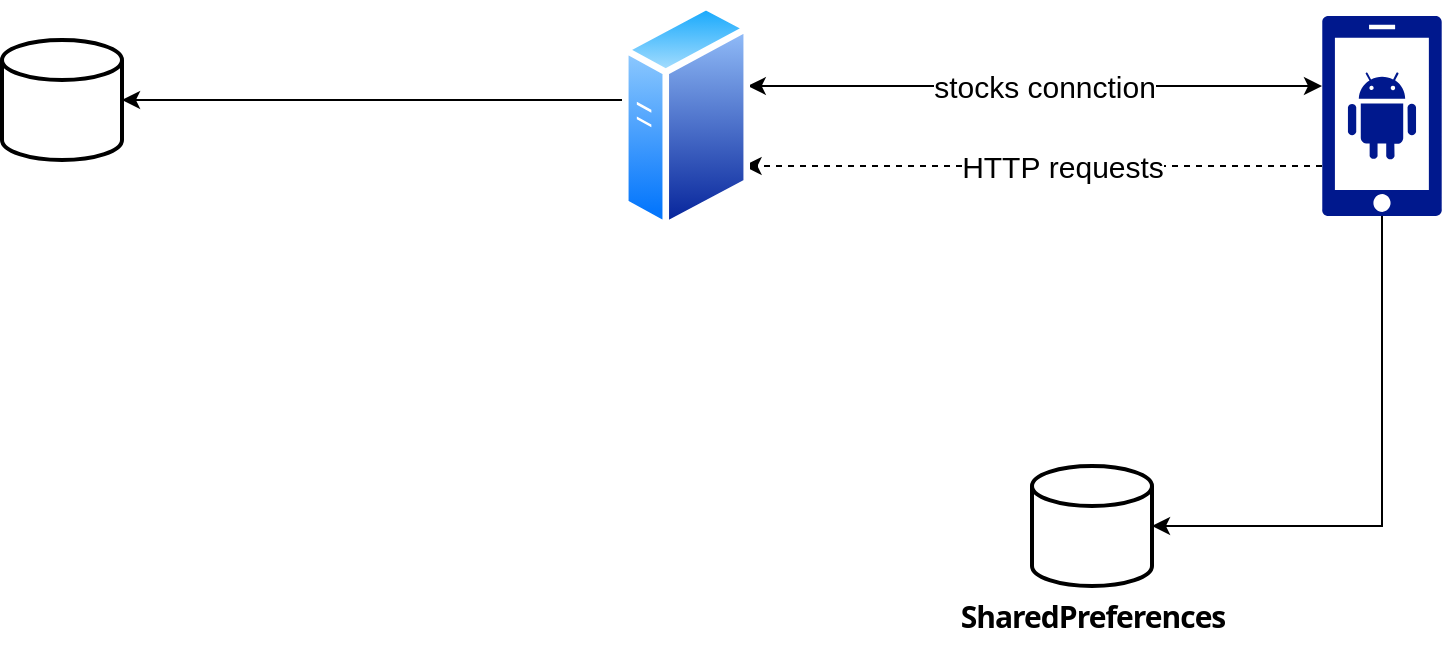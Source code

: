 <mxfile version="20.4.0" type="github">
  <diagram id="CaNH6JlhKty08d_ahgAv" name="‫עמוד-1‬">
    <mxGraphModel dx="1038" dy="547" grid="1" gridSize="10" guides="1" tooltips="1" connect="1" arrows="1" fold="1" page="1" pageScale="1" pageWidth="827" pageHeight="1169" math="0" shadow="0">
      <root>
        <mxCell id="0" />
        <mxCell id="1" parent="0" />
        <mxCell id="U36Yhe53MJ0Q-xMoMPm6-5" style="edgeStyle=orthogonalEdgeStyle;rounded=1;orthogonalLoop=1;jettySize=auto;html=1;startArrow=classic;startFill=1;" edge="1" parent="1" source="U36Yhe53MJ0Q-xMoMPm6-1" target="U36Yhe53MJ0Q-xMoMPm6-4">
          <mxGeometry relative="1" as="geometry">
            <mxPoint x="410" y="120" as="targetPoint" />
            <Array as="points">
              <mxPoint x="460" y="120" />
              <mxPoint x="460" y="120" />
            </Array>
          </mxGeometry>
        </mxCell>
        <mxCell id="U36Yhe53MJ0Q-xMoMPm6-14" value="stocks connction" style="edgeLabel;html=1;align=center;verticalAlign=middle;resizable=0;points=[];fontSize=15;" vertex="1" connectable="0" parent="U36Yhe53MJ0Q-xMoMPm6-5">
          <mxGeometry x="0.215" relative="1" as="geometry">
            <mxPoint x="35" as="offset" />
          </mxGeometry>
        </mxCell>
        <mxCell id="U36Yhe53MJ0Q-xMoMPm6-6" style="edgeStyle=orthogonalEdgeStyle;rounded=0;orthogonalLoop=1;jettySize=auto;html=1;dashed=1;" edge="1" parent="1" source="U36Yhe53MJ0Q-xMoMPm6-1" target="U36Yhe53MJ0Q-xMoMPm6-4">
          <mxGeometry relative="1" as="geometry">
            <Array as="points">
              <mxPoint x="600" y="160" />
              <mxPoint x="600" y="160" />
            </Array>
          </mxGeometry>
        </mxCell>
        <mxCell id="U36Yhe53MJ0Q-xMoMPm6-16" value="HTTP&amp;nbsp;requests" style="edgeLabel;html=1;align=center;verticalAlign=middle;resizable=0;points=[];fontSize=15;" vertex="1" connectable="0" parent="U36Yhe53MJ0Q-xMoMPm6-6">
          <mxGeometry x="-0.1" relative="1" as="geometry">
            <mxPoint as="offset" />
          </mxGeometry>
        </mxCell>
        <mxCell id="U36Yhe53MJ0Q-xMoMPm6-7" style="edgeStyle=orthogonalEdgeStyle;rounded=0;orthogonalLoop=1;jettySize=auto;html=1;" edge="1" parent="1" source="U36Yhe53MJ0Q-xMoMPm6-1" target="U36Yhe53MJ0Q-xMoMPm6-3">
          <mxGeometry relative="1" as="geometry">
            <Array as="points">
              <mxPoint x="710" y="340" />
            </Array>
          </mxGeometry>
        </mxCell>
        <mxCell id="U36Yhe53MJ0Q-xMoMPm6-1" value="" style="sketch=0;aspect=fixed;pointerEvents=1;shadow=0;dashed=0;html=1;strokeColor=none;labelPosition=center;verticalLabelPosition=bottom;verticalAlign=top;align=center;fillColor=#00188D;shape=mxgraph.mscae.enterprise.android_phone" vertex="1" parent="1">
          <mxGeometry x="680" y="85" width="60" height="100" as="geometry" />
        </mxCell>
        <mxCell id="U36Yhe53MJ0Q-xMoMPm6-2" value="" style="strokeWidth=2;html=1;shape=mxgraph.flowchart.database;whiteSpace=wrap;" vertex="1" parent="1">
          <mxGeometry x="20" y="97" width="60" height="60" as="geometry" />
        </mxCell>
        <mxCell id="U36Yhe53MJ0Q-xMoMPm6-17" style="edgeStyle=orthogonalEdgeStyle;rounded=1;orthogonalLoop=1;jettySize=auto;html=1;entryX=1;entryY=0.5;entryDx=0;entryDy=0;entryPerimeter=0;fontSize=15;startArrow=none;startFill=0;endArrow=classic;endFill=1;" edge="1" parent="1" source="U36Yhe53MJ0Q-xMoMPm6-4" target="U36Yhe53MJ0Q-xMoMPm6-2">
          <mxGeometry relative="1" as="geometry">
            <Array as="points">
              <mxPoint x="270" y="127" />
              <mxPoint x="270" y="127" />
            </Array>
          </mxGeometry>
        </mxCell>
        <mxCell id="U36Yhe53MJ0Q-xMoMPm6-4" value="" style="aspect=fixed;perimeter=ellipsePerimeter;html=1;align=center;shadow=0;dashed=0;spacingTop=3;image;image=img/lib/active_directory/generic_server.svg;" vertex="1" parent="1">
          <mxGeometry x="330" y="77.86" width="64" height="114.28" as="geometry" />
        </mxCell>
        <mxCell id="U36Yhe53MJ0Q-xMoMPm6-13" value="" style="group" vertex="1" connectable="0" parent="1">
          <mxGeometry x="490" y="310" width="150" height="90" as="geometry" />
        </mxCell>
        <mxCell id="U36Yhe53MJ0Q-xMoMPm6-3" value="&lt;br&gt;&lt;div style=&quot;text-align: start;&quot;&gt;&lt;font face=&quot;Android Euclid, Noto Sans, Noto Sans JP, Noto Sans KR, Noto Naskh Arabic, Noto Sans Thai, Noto Sans Hebrew, Noto Sans Bengali, sans-serif&quot;&gt;&lt;span style=&quot;font-size: 15px; letter-spacing: -0.5px; background-color: rgb(255, 255, 255);&quot;&gt;&lt;b&gt;&lt;br&gt;&lt;/b&gt;&lt;/span&gt;&lt;/font&gt;&lt;/div&gt;" style="strokeWidth=2;html=1;shape=mxgraph.flowchart.database;whiteSpace=wrap;" vertex="1" parent="U36Yhe53MJ0Q-xMoMPm6-13">
          <mxGeometry x="45" width="60" height="60" as="geometry" />
        </mxCell>
        <mxCell id="U36Yhe53MJ0Q-xMoMPm6-12" value="&lt;span style=&quot;font-family: &amp;quot;Android Euclid&amp;quot;, &amp;quot;Noto Sans&amp;quot;, &amp;quot;Noto Sans JP&amp;quot;, &amp;quot;Noto Sans KR&amp;quot;, &amp;quot;Noto Naskh Arabic&amp;quot;, &amp;quot;Noto Sans Thai&amp;quot;, &amp;quot;Noto Sans Hebrew&amp;quot;, &amp;quot;Noto Sans Bengali&amp;quot;, sans-serif; font-weight: 600; letter-spacing: -0.5px; text-align: start; background-color: rgb(255, 255, 255);&quot;&gt;SharedPreferences&lt;/span&gt;" style="text;html=1;align=center;verticalAlign=middle;resizable=0;points=[];autosize=1;strokeColor=none;fillColor=none;fontSize=15;" vertex="1" parent="U36Yhe53MJ0Q-xMoMPm6-13">
          <mxGeometry y="60" width="150" height="30" as="geometry" />
        </mxCell>
      </root>
    </mxGraphModel>
  </diagram>
</mxfile>
